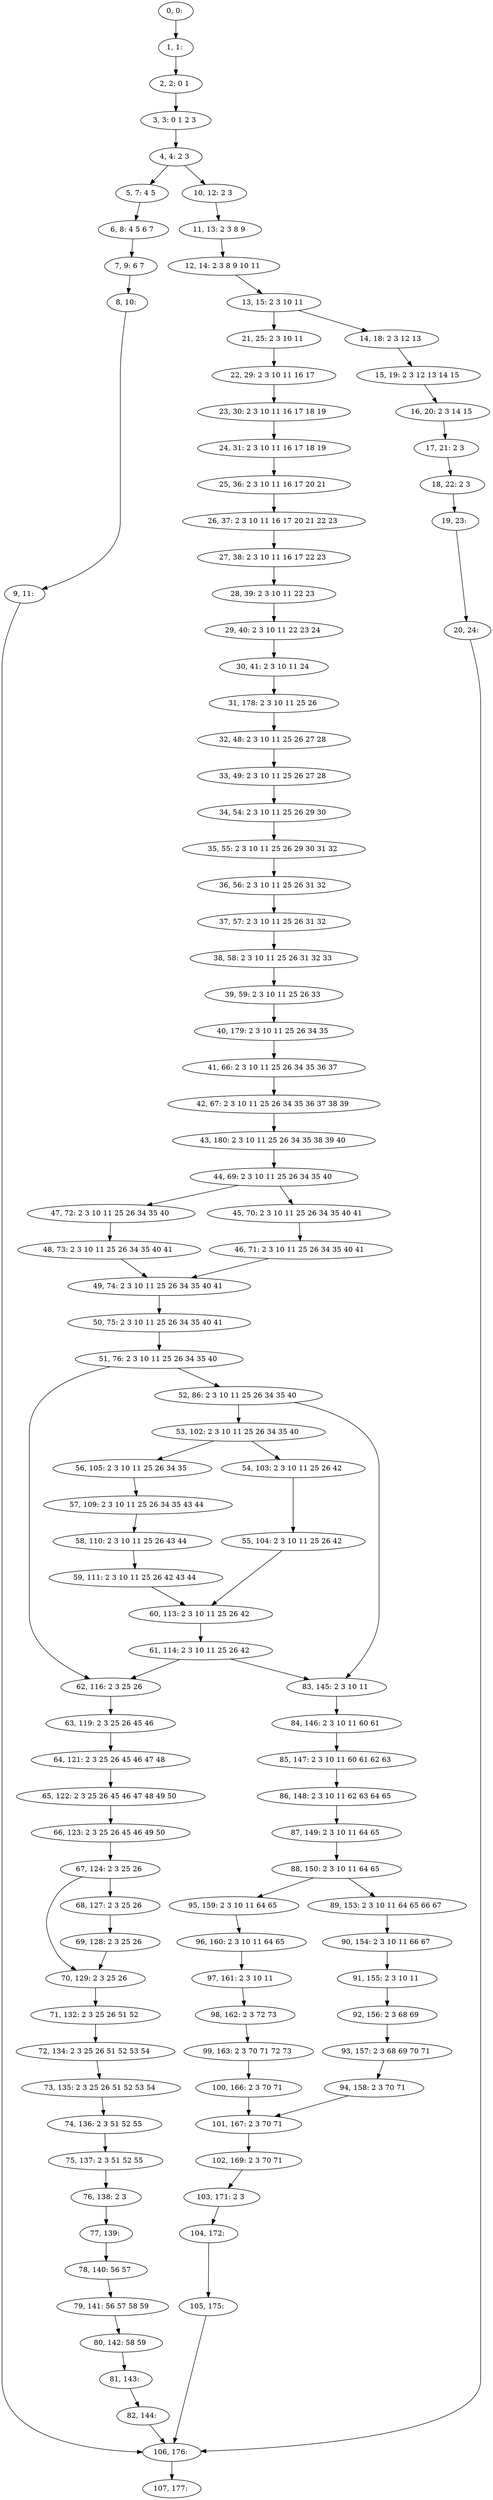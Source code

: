 digraph G {
0[label="0, 0: "];
1[label="1, 1: "];
2[label="2, 2: 0 1 "];
3[label="3, 3: 0 1 2 3 "];
4[label="4, 4: 2 3 "];
5[label="5, 7: 4 5 "];
6[label="6, 8: 4 5 6 7 "];
7[label="7, 9: 6 7 "];
8[label="8, 10: "];
9[label="9, 11: "];
10[label="10, 12: 2 3 "];
11[label="11, 13: 2 3 8 9 "];
12[label="12, 14: 2 3 8 9 10 11 "];
13[label="13, 15: 2 3 10 11 "];
14[label="14, 18: 2 3 12 13 "];
15[label="15, 19: 2 3 12 13 14 15 "];
16[label="16, 20: 2 3 14 15 "];
17[label="17, 21: 2 3 "];
18[label="18, 22: 2 3 "];
19[label="19, 23: "];
20[label="20, 24: "];
21[label="21, 25: 2 3 10 11 "];
22[label="22, 29: 2 3 10 11 16 17 "];
23[label="23, 30: 2 3 10 11 16 17 18 19 "];
24[label="24, 31: 2 3 10 11 16 17 18 19 "];
25[label="25, 36: 2 3 10 11 16 17 20 21 "];
26[label="26, 37: 2 3 10 11 16 17 20 21 22 23 "];
27[label="27, 38: 2 3 10 11 16 17 22 23 "];
28[label="28, 39: 2 3 10 11 22 23 "];
29[label="29, 40: 2 3 10 11 22 23 24 "];
30[label="30, 41: 2 3 10 11 24 "];
31[label="31, 178: 2 3 10 11 25 26 "];
32[label="32, 48: 2 3 10 11 25 26 27 28 "];
33[label="33, 49: 2 3 10 11 25 26 27 28 "];
34[label="34, 54: 2 3 10 11 25 26 29 30 "];
35[label="35, 55: 2 3 10 11 25 26 29 30 31 32 "];
36[label="36, 56: 2 3 10 11 25 26 31 32 "];
37[label="37, 57: 2 3 10 11 25 26 31 32 "];
38[label="38, 58: 2 3 10 11 25 26 31 32 33 "];
39[label="39, 59: 2 3 10 11 25 26 33 "];
40[label="40, 179: 2 3 10 11 25 26 34 35 "];
41[label="41, 66: 2 3 10 11 25 26 34 35 36 37 "];
42[label="42, 67: 2 3 10 11 25 26 34 35 36 37 38 39 "];
43[label="43, 180: 2 3 10 11 25 26 34 35 38 39 40 "];
44[label="44, 69: 2 3 10 11 25 26 34 35 40 "];
45[label="45, 70: 2 3 10 11 25 26 34 35 40 41 "];
46[label="46, 71: 2 3 10 11 25 26 34 35 40 41 "];
47[label="47, 72: 2 3 10 11 25 26 34 35 40 "];
48[label="48, 73: 2 3 10 11 25 26 34 35 40 41 "];
49[label="49, 74: 2 3 10 11 25 26 34 35 40 41 "];
50[label="50, 75: 2 3 10 11 25 26 34 35 40 41 "];
51[label="51, 76: 2 3 10 11 25 26 34 35 40 "];
52[label="52, 86: 2 3 10 11 25 26 34 35 40 "];
53[label="53, 102: 2 3 10 11 25 26 34 35 40 "];
54[label="54, 103: 2 3 10 11 25 26 42 "];
55[label="55, 104: 2 3 10 11 25 26 42 "];
56[label="56, 105: 2 3 10 11 25 26 34 35 "];
57[label="57, 109: 2 3 10 11 25 26 34 35 43 44 "];
58[label="58, 110: 2 3 10 11 25 26 43 44 "];
59[label="59, 111: 2 3 10 11 25 26 42 43 44 "];
60[label="60, 113: 2 3 10 11 25 26 42 "];
61[label="61, 114: 2 3 10 11 25 26 42 "];
62[label="62, 116: 2 3 25 26 "];
63[label="63, 119: 2 3 25 26 45 46 "];
64[label="64, 121: 2 3 25 26 45 46 47 48 "];
65[label="65, 122: 2 3 25 26 45 46 47 48 49 50 "];
66[label="66, 123: 2 3 25 26 45 46 49 50 "];
67[label="67, 124: 2 3 25 26 "];
68[label="68, 127: 2 3 25 26 "];
69[label="69, 128: 2 3 25 26 "];
70[label="70, 129: 2 3 25 26 "];
71[label="71, 132: 2 3 25 26 51 52 "];
72[label="72, 134: 2 3 25 26 51 52 53 54 "];
73[label="73, 135: 2 3 25 26 51 52 53 54 "];
74[label="74, 136: 2 3 51 52 55 "];
75[label="75, 137: 2 3 51 52 55 "];
76[label="76, 138: 2 3 "];
77[label="77, 139: "];
78[label="78, 140: 56 57 "];
79[label="79, 141: 56 57 58 59 "];
80[label="80, 142: 58 59 "];
81[label="81, 143: "];
82[label="82, 144: "];
83[label="83, 145: 2 3 10 11 "];
84[label="84, 146: 2 3 10 11 60 61 "];
85[label="85, 147: 2 3 10 11 60 61 62 63 "];
86[label="86, 148: 2 3 10 11 62 63 64 65 "];
87[label="87, 149: 2 3 10 11 64 65 "];
88[label="88, 150: 2 3 10 11 64 65 "];
89[label="89, 153: 2 3 10 11 64 65 66 67 "];
90[label="90, 154: 2 3 10 11 66 67 "];
91[label="91, 155: 2 3 10 11 "];
92[label="92, 156: 2 3 68 69 "];
93[label="93, 157: 2 3 68 69 70 71 "];
94[label="94, 158: 2 3 70 71 "];
95[label="95, 159: 2 3 10 11 64 65 "];
96[label="96, 160: 2 3 10 11 64 65 "];
97[label="97, 161: 2 3 10 11 "];
98[label="98, 162: 2 3 72 73 "];
99[label="99, 163: 2 3 70 71 72 73 "];
100[label="100, 166: 2 3 70 71 "];
101[label="101, 167: 2 3 70 71 "];
102[label="102, 169: 2 3 70 71 "];
103[label="103, 171: 2 3 "];
104[label="104, 172: "];
105[label="105, 175: "];
106[label="106, 176: "];
107[label="107, 177: "];
0->1 ;
1->2 ;
2->3 ;
3->4 ;
4->5 ;
4->10 ;
5->6 ;
6->7 ;
7->8 ;
8->9 ;
9->106 ;
10->11 ;
11->12 ;
12->13 ;
13->14 ;
13->21 ;
14->15 ;
15->16 ;
16->17 ;
17->18 ;
18->19 ;
19->20 ;
20->106 ;
21->22 ;
22->23 ;
23->24 ;
24->25 ;
25->26 ;
26->27 ;
27->28 ;
28->29 ;
29->30 ;
30->31 ;
31->32 ;
32->33 ;
33->34 ;
34->35 ;
35->36 ;
36->37 ;
37->38 ;
38->39 ;
39->40 ;
40->41 ;
41->42 ;
42->43 ;
43->44 ;
44->45 ;
44->47 ;
45->46 ;
46->49 ;
47->48 ;
48->49 ;
49->50 ;
50->51 ;
51->52 ;
51->62 ;
52->53 ;
52->83 ;
53->54 ;
53->56 ;
54->55 ;
55->60 ;
56->57 ;
57->58 ;
58->59 ;
59->60 ;
60->61 ;
61->62 ;
61->83 ;
62->63 ;
63->64 ;
64->65 ;
65->66 ;
66->67 ;
67->68 ;
67->70 ;
68->69 ;
69->70 ;
70->71 ;
71->72 ;
72->73 ;
73->74 ;
74->75 ;
75->76 ;
76->77 ;
77->78 ;
78->79 ;
79->80 ;
80->81 ;
81->82 ;
82->106 ;
83->84 ;
84->85 ;
85->86 ;
86->87 ;
87->88 ;
88->89 ;
88->95 ;
89->90 ;
90->91 ;
91->92 ;
92->93 ;
93->94 ;
94->101 ;
95->96 ;
96->97 ;
97->98 ;
98->99 ;
99->100 ;
100->101 ;
101->102 ;
102->103 ;
103->104 ;
104->105 ;
105->106 ;
106->107 ;
}
